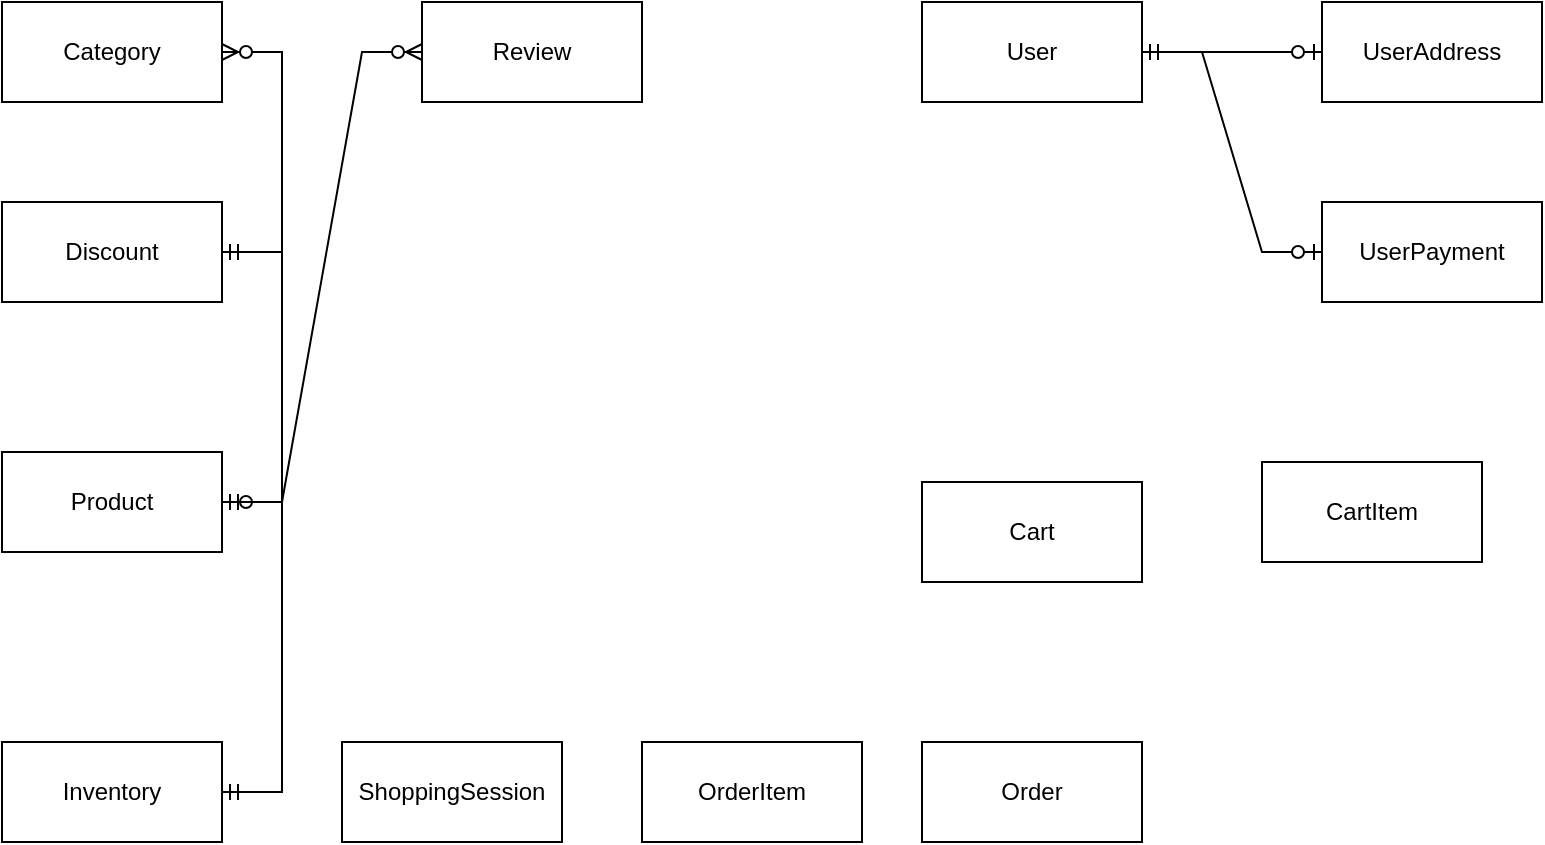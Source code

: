 <mxfile version="24.6.5" type="device">
  <diagram name="Page-1" id="kPWOoO8ErWxaOBicCw8n">
    <mxGraphModel dx="1062" dy="521" grid="1" gridSize="10" guides="1" tooltips="1" connect="1" arrows="1" fold="1" page="1" pageScale="1" pageWidth="1100" pageHeight="850" math="0" shadow="0">
      <root>
        <mxCell id="0" />
        <mxCell id="1" parent="0" />
        <mxCell id="64O7mXSbVpN-g8eI7cFj-1" value="Product" style="html=1;whiteSpace=wrap;" parent="1" vertex="1">
          <mxGeometry x="80" y="425" width="110" height="50" as="geometry" />
        </mxCell>
        <mxCell id="64O7mXSbVpN-g8eI7cFj-2" value="Category" style="html=1;whiteSpace=wrap;" parent="1" vertex="1">
          <mxGeometry x="80" y="200" width="110" height="50" as="geometry" />
        </mxCell>
        <mxCell id="64O7mXSbVpN-g8eI7cFj-3" value="Inventory" style="html=1;whiteSpace=wrap;" parent="1" vertex="1">
          <mxGeometry x="80" y="570" width="110" height="50" as="geometry" />
        </mxCell>
        <mxCell id="64O7mXSbVpN-g8eI7cFj-4" value="Review" style="html=1;whiteSpace=wrap;" parent="1" vertex="1">
          <mxGeometry x="290" y="200" width="110" height="50" as="geometry" />
        </mxCell>
        <mxCell id="64O7mXSbVpN-g8eI7cFj-5" value="Order" style="html=1;whiteSpace=wrap;" parent="1" vertex="1">
          <mxGeometry x="540" y="570" width="110" height="50" as="geometry" />
        </mxCell>
        <mxCell id="64O7mXSbVpN-g8eI7cFj-6" value="OrderItem" style="html=1;whiteSpace=wrap;" parent="1" vertex="1">
          <mxGeometry x="400" y="570" width="110" height="50" as="geometry" />
        </mxCell>
        <mxCell id="64O7mXSbVpN-g8eI7cFj-7" value="User" style="html=1;whiteSpace=wrap;" parent="1" vertex="1">
          <mxGeometry x="540" y="200" width="110" height="50" as="geometry" />
        </mxCell>
        <mxCell id="64O7mXSbVpN-g8eI7cFj-8" value="UserAddress" style="html=1;whiteSpace=wrap;" parent="1" vertex="1">
          <mxGeometry x="740" y="200" width="110" height="50" as="geometry" />
        </mxCell>
        <mxCell id="64O7mXSbVpN-g8eI7cFj-9" value="UserPayment" style="html=1;whiteSpace=wrap;" parent="1" vertex="1">
          <mxGeometry x="740" y="300" width="110" height="50" as="geometry" />
        </mxCell>
        <mxCell id="64O7mXSbVpN-g8eI7cFj-10" value="Discount" style="html=1;whiteSpace=wrap;" parent="1" vertex="1">
          <mxGeometry x="80" y="300" width="110" height="50" as="geometry" />
        </mxCell>
        <mxCell id="64O7mXSbVpN-g8eI7cFj-11" value="" style="edgeStyle=entityRelationEdgeStyle;fontSize=12;html=1;endArrow=ERzeroToOne;startArrow=ERmandOne;rounded=0;" parent="1" source="64O7mXSbVpN-g8eI7cFj-10" target="64O7mXSbVpN-g8eI7cFj-1" edge="1">
          <mxGeometry width="100" height="100" relative="1" as="geometry">
            <mxPoint x="450" y="560" as="sourcePoint" />
            <mxPoint x="550" y="460" as="targetPoint" />
          </mxGeometry>
        </mxCell>
        <mxCell id="64O7mXSbVpN-g8eI7cFj-12" value="" style="edgeStyle=entityRelationEdgeStyle;fontSize=12;html=1;endArrow=ERmandOne;startArrow=ERmandOne;rounded=0;" parent="1" source="64O7mXSbVpN-g8eI7cFj-1" target="64O7mXSbVpN-g8eI7cFj-3" edge="1">
          <mxGeometry width="100" height="100" relative="1" as="geometry">
            <mxPoint x="450" y="560" as="sourcePoint" />
            <mxPoint x="550" y="460" as="targetPoint" />
            <Array as="points">
              <mxPoint x="300" y="490" />
              <mxPoint x="300" y="480" />
              <mxPoint x="200" y="510" />
              <mxPoint x="210" y="490" />
            </Array>
          </mxGeometry>
        </mxCell>
        <mxCell id="64O7mXSbVpN-g8eI7cFj-14" value="" style="edgeStyle=entityRelationEdgeStyle;fontSize=12;html=1;endArrow=ERzeroToMany;startArrow=ERmandOne;rounded=0;" parent="1" source="64O7mXSbVpN-g8eI7cFj-1" target="64O7mXSbVpN-g8eI7cFj-2" edge="1">
          <mxGeometry width="100" height="100" relative="1" as="geometry">
            <mxPoint x="390" y="510" as="sourcePoint" />
            <mxPoint x="490" y="410" as="targetPoint" />
          </mxGeometry>
        </mxCell>
        <mxCell id="64O7mXSbVpN-g8eI7cFj-15" value="" style="edgeStyle=entityRelationEdgeStyle;fontSize=12;html=1;endArrow=ERzeroToMany;startArrow=ERmandOne;rounded=0;" parent="1" source="64O7mXSbVpN-g8eI7cFj-1" target="64O7mXSbVpN-g8eI7cFj-4" edge="1">
          <mxGeometry width="100" height="100" relative="1" as="geometry">
            <mxPoint x="390" y="510" as="sourcePoint" />
            <mxPoint x="490" y="410" as="targetPoint" />
          </mxGeometry>
        </mxCell>
        <mxCell id="64O7mXSbVpN-g8eI7cFj-18" value="" style="edgeStyle=entityRelationEdgeStyle;fontSize=12;html=1;endArrow=ERzeroToOne;startArrow=ERmandOne;rounded=0;" parent="1" source="64O7mXSbVpN-g8eI7cFj-7" target="64O7mXSbVpN-g8eI7cFj-9" edge="1">
          <mxGeometry width="100" height="100" relative="1" as="geometry">
            <mxPoint x="390" y="510" as="sourcePoint" />
            <mxPoint x="490" y="410" as="targetPoint" />
          </mxGeometry>
        </mxCell>
        <mxCell id="64O7mXSbVpN-g8eI7cFj-19" value="" style="edgeStyle=entityRelationEdgeStyle;fontSize=12;html=1;endArrow=ERzeroToOne;startArrow=ERmandOne;rounded=0;" parent="1" source="64O7mXSbVpN-g8eI7cFj-7" target="64O7mXSbVpN-g8eI7cFj-8" edge="1">
          <mxGeometry width="100" height="100" relative="1" as="geometry">
            <mxPoint x="660" y="235" as="sourcePoint" />
            <mxPoint x="750" y="335" as="targetPoint" />
          </mxGeometry>
        </mxCell>
        <mxCell id="64O7mXSbVpN-g8eI7cFj-20" value="ShoppingSession" style="html=1;whiteSpace=wrap;" parent="1" vertex="1">
          <mxGeometry x="250" y="570" width="110" height="50" as="geometry" />
        </mxCell>
        <mxCell id="64O7mXSbVpN-g8eI7cFj-21" value="CartItem" style="html=1;whiteSpace=wrap;" parent="1" vertex="1">
          <mxGeometry x="710" y="430" width="110" height="50" as="geometry" />
        </mxCell>
        <mxCell id="64O7mXSbVpN-g8eI7cFj-22" value="Cart" style="html=1;whiteSpace=wrap;" parent="1" vertex="1">
          <mxGeometry x="540" y="440" width="110" height="50" as="geometry" />
        </mxCell>
      </root>
    </mxGraphModel>
  </diagram>
</mxfile>
